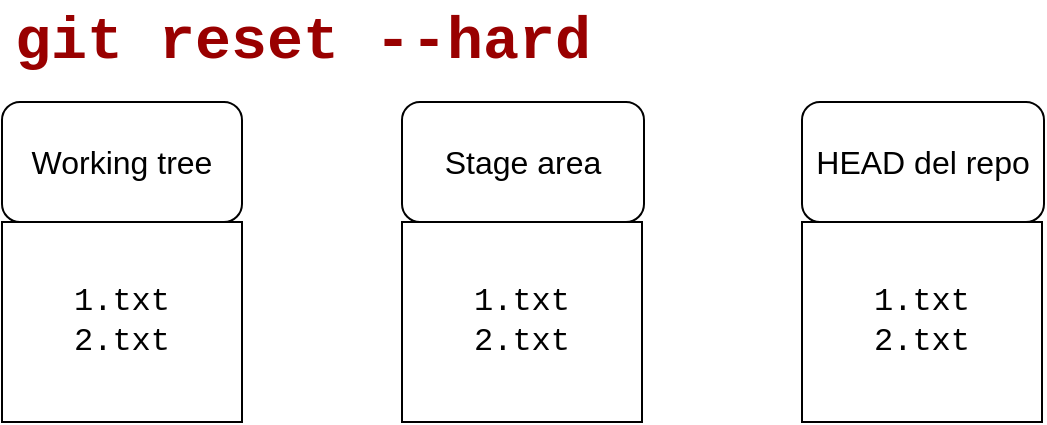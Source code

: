 <mxfile version="12.1.3" type="device" pages="1"><diagram id="7UydB9aWDGw2bEgtvklw" name="Page-1"><mxGraphModel dx="690" dy="497" grid="1" gridSize="10" guides="1" tooltips="1" connect="1" arrows="1" fold="1" page="1" pageScale="1" pageWidth="1169" pageHeight="827" math="0" shadow="0"><root><mxCell id="0"/><mxCell id="1" parent="0"/><mxCell id="lINo1w4QjSEPydlvOQjH-1" value="&lt;font style=&quot;font-size: 16px&quot;&gt;Working tree&lt;/font&gt;" style="rounded=1;whiteSpace=wrap;html=1;" parent="1" vertex="1"><mxGeometry x="40" y="176" width="120" height="60" as="geometry"/></mxCell><mxCell id="lINo1w4QjSEPydlvOQjH-3" value="&lt;font style=&quot;font-size: 16px&quot;&gt;Stage area&lt;/font&gt;" style="rounded=1;whiteSpace=wrap;html=1;" parent="1" vertex="1"><mxGeometry x="240" y="176" width="121" height="60" as="geometry"/></mxCell><mxCell id="0VxmAH_zFiunsmAskSCL-1" value="&lt;font style=&quot;font-size: 16px&quot; face=&quot;Courier New&quot;&gt;1.txt&lt;br&gt;2.txt&lt;br&gt;&lt;/font&gt;" style="rounded=0;whiteSpace=wrap;html=1;fillColor=none;labelPosition=center;verticalLabelPosition=middle;align=center;verticalAlign=middle;" vertex="1" parent="1"><mxGeometry x="240" y="236" width="120" height="100" as="geometry"/></mxCell><mxCell id="0VxmAH_zFiunsmAskSCL-2" value="&lt;font style=&quot;font-size: 16px&quot;&gt;HEAD del repo&lt;/font&gt;" style="rounded=1;whiteSpace=wrap;html=1;" vertex="1" parent="1"><mxGeometry x="440" y="176" width="121" height="60" as="geometry"/></mxCell><mxCell id="0VxmAH_zFiunsmAskSCL-3" value="&lt;font style=&quot;font-size: 16px&quot; face=&quot;Courier New&quot;&gt;1.txt&lt;br&gt;2.txt&lt;br&gt;&lt;/font&gt;" style="rounded=0;whiteSpace=wrap;html=1;fillColor=none;labelPosition=center;verticalLabelPosition=middle;align=center;verticalAlign=middle;" vertex="1" parent="1"><mxGeometry x="440" y="236" width="120" height="100" as="geometry"/></mxCell><mxCell id="0VxmAH_zFiunsmAskSCL-4" value="&lt;font style=&quot;font-size: 16px&quot; face=&quot;Courier New&quot;&gt;1.txt&lt;br&gt;2.txt&lt;br&gt;&lt;/font&gt;" style="rounded=0;whiteSpace=wrap;html=1;fillColor=none;labelPosition=center;verticalLabelPosition=middle;align=center;verticalAlign=middle;" vertex="1" parent="1"><mxGeometry x="40" y="236" width="120" height="100" as="geometry"/></mxCell><mxCell id="0VxmAH_zFiunsmAskSCL-5" value="git reset --hard" style="text;html=1;resizable=0;autosize=1;align=center;verticalAlign=middle;points=[];fillColor=none;strokeColor=none;rounded=0;shadow=0;comic=0;fontSize=30;fontColor=#990000;labelPosition=center;verticalLabelPosition=middle;fontFamily=Courier New;labelBackgroundColor=#ffffff;fontStyle=1" vertex="1" parent="1"><mxGeometry x="40" y="125" width="300" height="40" as="geometry"/></mxCell></root></mxGraphModel></diagram></mxfile>